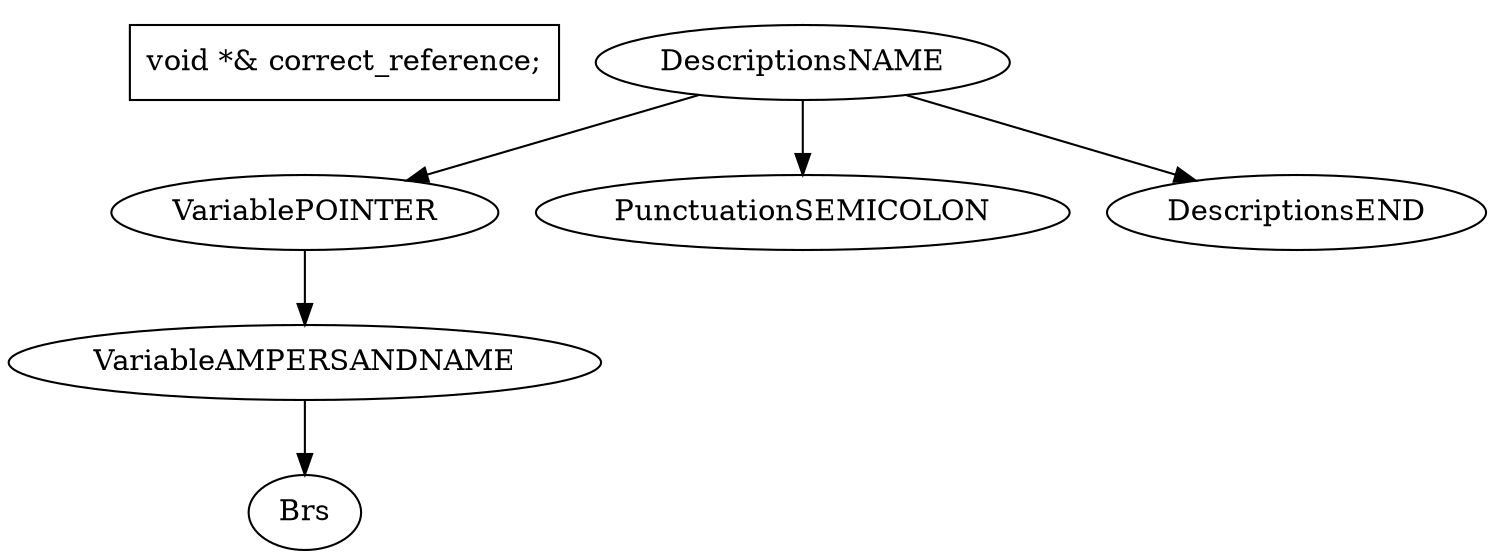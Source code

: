 digraph G { 
	subgraph clusterHeader {
		margin=0
		style="invis"
		HEADER [shape="box" label="void *& correct_reference;"];
	}	1->2;
	2->3;
	3->4;
	1->5;
	1->6;
	1[label=DescriptionsNAME];
	2[label=VariablePOINTER];
	3[label=VariableAMPERSANDNAME];
	4[label=Brs];
	5[label=PunctuationSEMICOLON];
	6[label=DescriptionsEND];
}